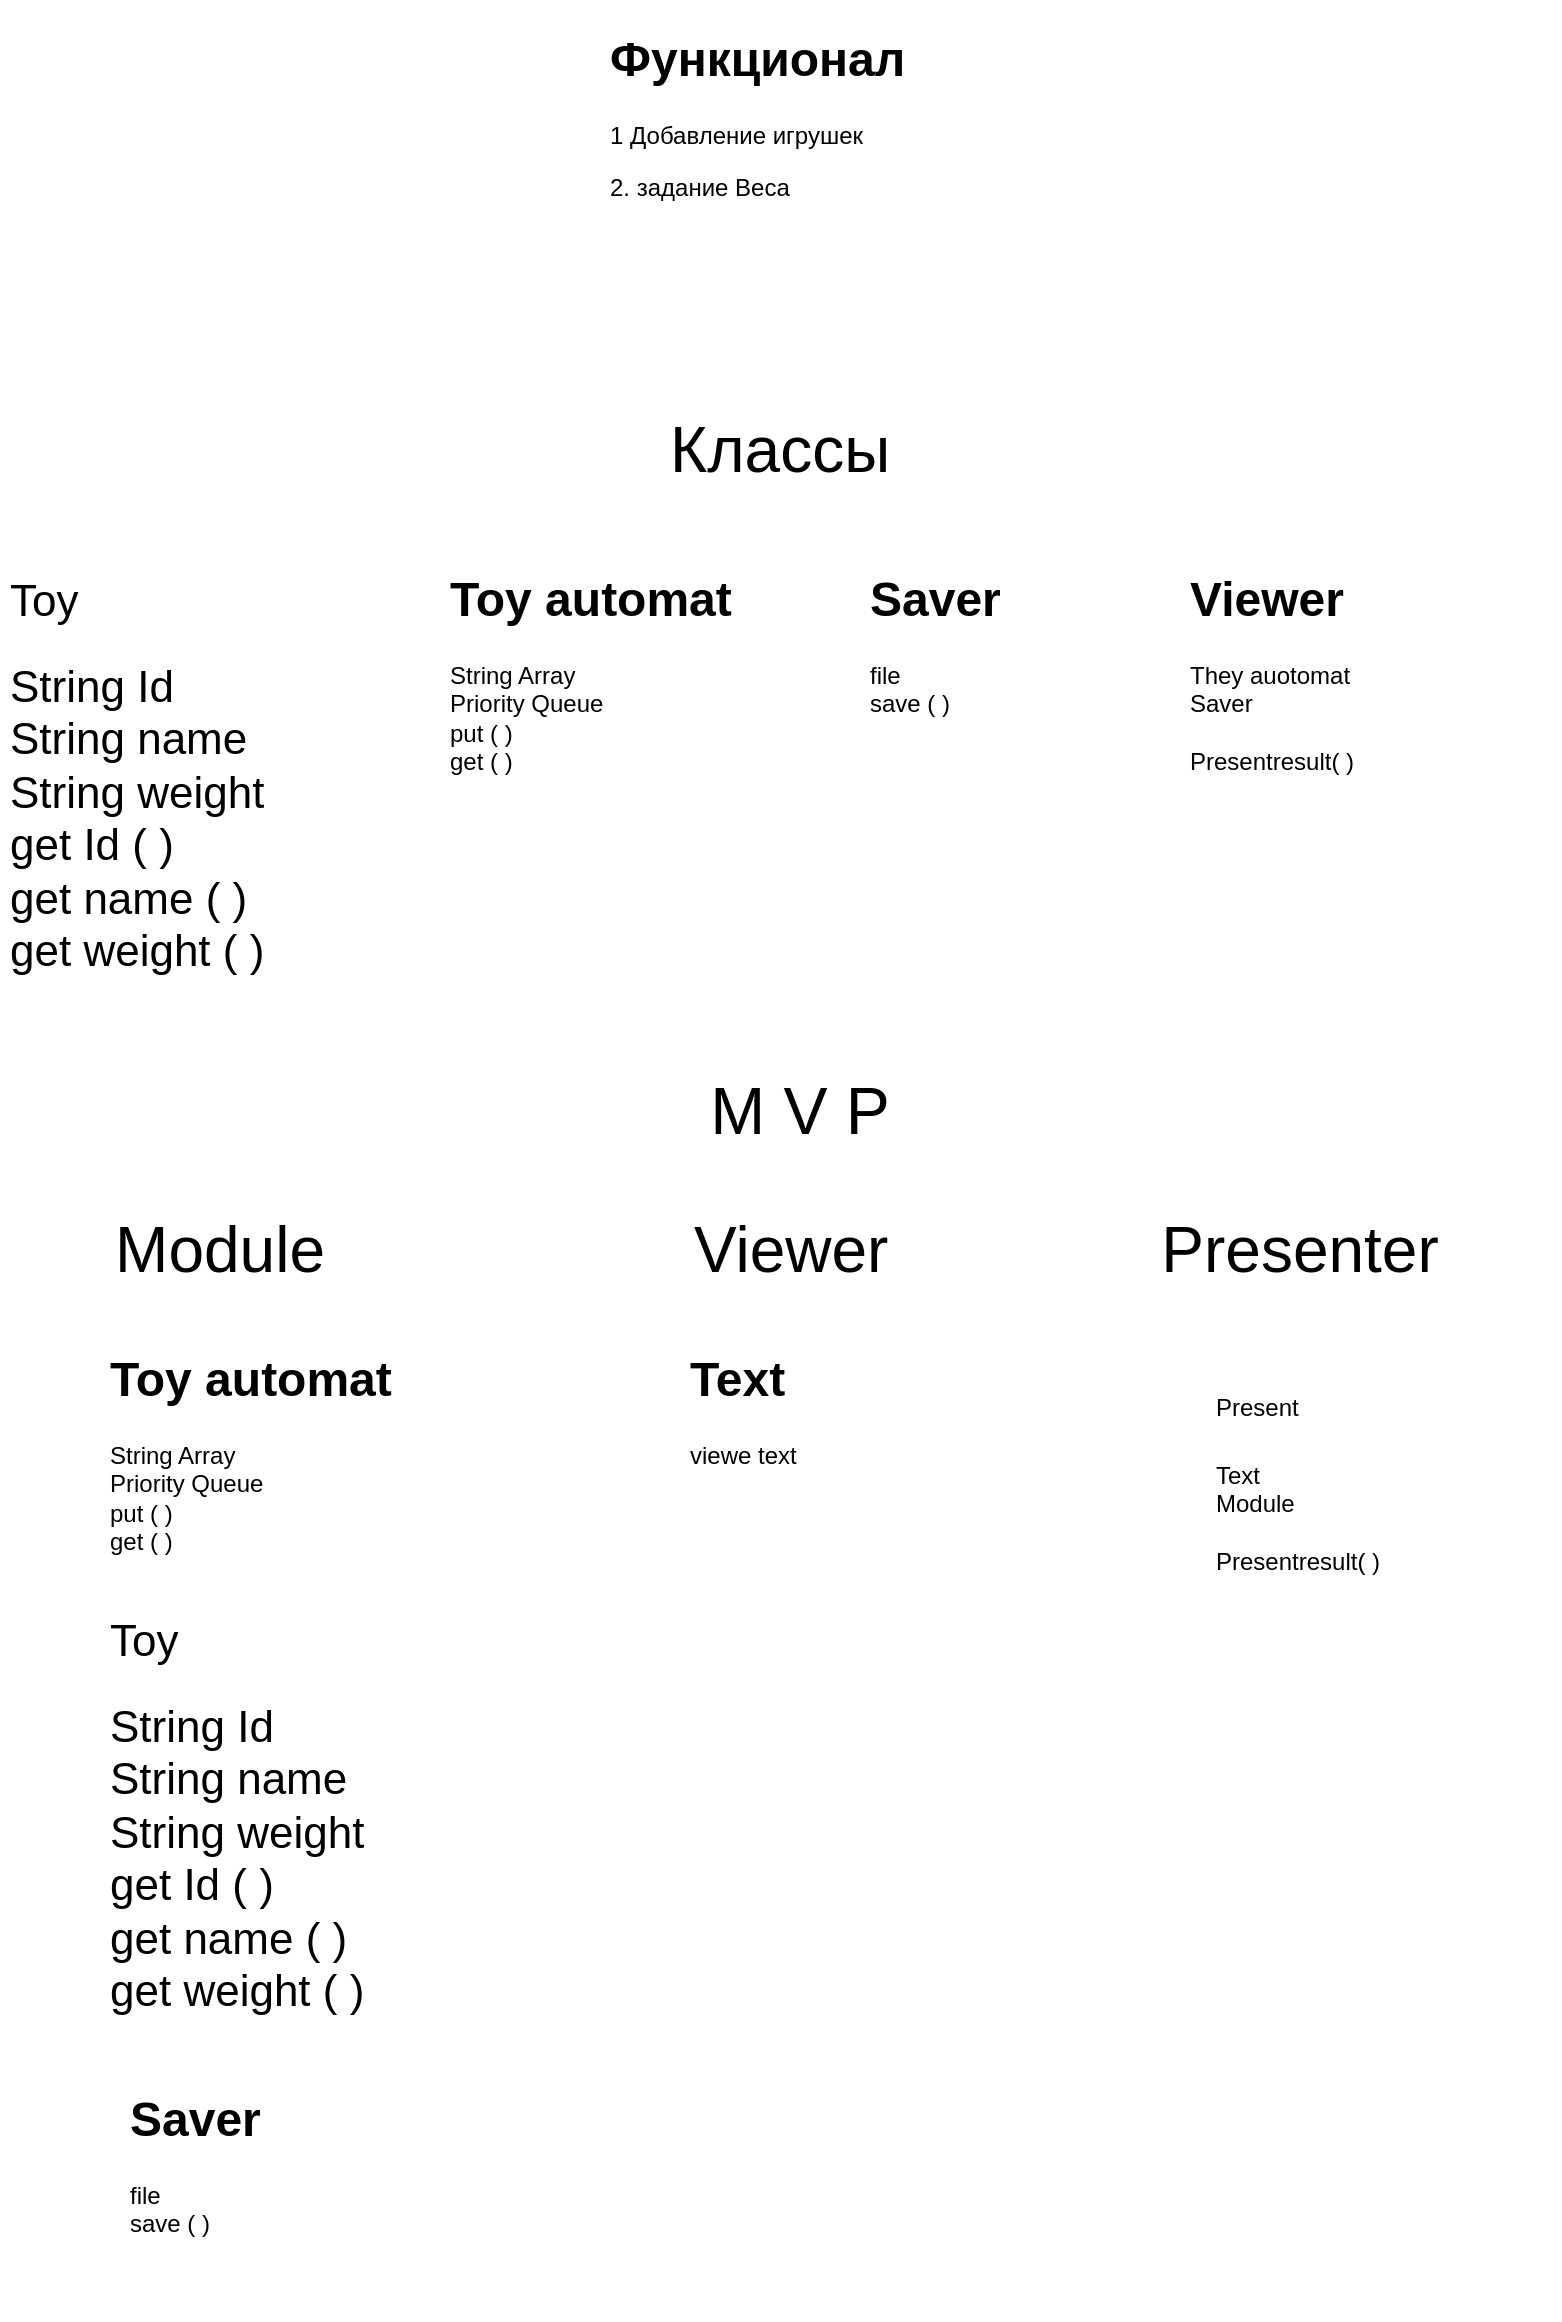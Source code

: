 <mxfile version="21.7.5" type="device">
  <diagram name="Page-1" id="KiVCzxt9VryCx7_ACa-t">
    <mxGraphModel dx="954" dy="982" grid="1" gridSize="10" guides="1" tooltips="1" connect="1" arrows="1" fold="1" page="1" pageScale="1" pageWidth="8000" pageHeight="10000" math="0" shadow="0">
      <root>
        <mxCell id="0" />
        <mxCell id="1" parent="0" />
        <mxCell id="UeghkZxIUBwDu8dYgoa1-1" value="&lt;h1&gt;Функционал&lt;/h1&gt;&lt;p&gt;1 Добавление игрушек&lt;/p&gt;&lt;p&gt;2. задание Веса&amp;nbsp;&lt;/p&gt;" style="text;html=1;strokeColor=none;fillColor=none;spacing=5;spacingTop=-20;whiteSpace=wrap;overflow=hidden;rounded=0;" vertex="1" parent="1">
          <mxGeometry x="310" y="50" width="270" height="140" as="geometry" />
        </mxCell>
        <mxCell id="UeghkZxIUBwDu8dYgoa1-3" value="&lt;font style=&quot;font-size: 32px;&quot;&gt;Классы&lt;/font&gt;" style="text;html=1;strokeColor=none;fillColor=none;align=center;verticalAlign=middle;whiteSpace=wrap;rounded=0;" vertex="1" parent="1">
          <mxGeometry x="370" y="250" width="60" height="30" as="geometry" />
        </mxCell>
        <mxCell id="UeghkZxIUBwDu8dYgoa1-5" value="&lt;h1&gt;&lt;span style=&quot;font-weight: 400;&quot;&gt;&lt;font style=&quot;font-size: 22px;&quot;&gt;Toy&lt;/font&gt;&lt;/span&gt;&lt;/h1&gt;&lt;div&gt;&lt;span style=&quot;font-weight: 400;&quot;&gt;&lt;font style=&quot;font-size: 22px;&quot;&gt;String Id&lt;/font&gt;&lt;/span&gt;&lt;/div&gt;&lt;div&gt;&lt;span style=&quot;font-weight: 400;&quot;&gt;&lt;font style=&quot;font-size: 22px;&quot;&gt;String name&lt;/font&gt;&lt;/span&gt;&lt;/div&gt;&lt;div&gt;&lt;span style=&quot;font-weight: 400;&quot;&gt;&lt;font style=&quot;font-size: 22px;&quot;&gt;String weight&lt;/font&gt;&lt;/span&gt;&lt;/div&gt;&lt;div&gt;&lt;span style=&quot;font-weight: 400;&quot;&gt;&lt;font style=&quot;font-size: 22px;&quot;&gt;get Id ( )&lt;/font&gt;&lt;/span&gt;&lt;/div&gt;&lt;div&gt;&lt;span style=&quot;font-weight: 400;&quot;&gt;&lt;font style=&quot;font-size: 22px;&quot;&gt;get name ( )&lt;/font&gt;&lt;/span&gt;&lt;/div&gt;&lt;div&gt;&lt;span style=&quot;font-weight: 400;&quot;&gt;&lt;font style=&quot;font-size: 22px;&quot;&gt;get weight ( )&lt;/font&gt;&lt;/span&gt;&lt;/div&gt;" style="text;html=1;strokeColor=none;fillColor=none;spacing=5;spacingTop=-20;whiteSpace=wrap;overflow=hidden;rounded=0;" vertex="1" parent="1">
          <mxGeometry x="10" y="320" width="190" height="260" as="geometry" />
        </mxCell>
        <mxCell id="UeghkZxIUBwDu8dYgoa1-6" value="&lt;h1&gt;Toy automat&lt;/h1&gt;&lt;div&gt;String Array&lt;/div&gt;&lt;div&gt;Priority Queue&lt;/div&gt;&lt;div&gt;put ( )&lt;/div&gt;&lt;div&gt;get ( )&lt;/div&gt;&lt;div&gt;&lt;br&gt;&lt;/div&gt;" style="text;html=1;strokeColor=none;fillColor=none;spacing=5;spacingTop=-20;whiteSpace=wrap;overflow=hidden;rounded=0;" vertex="1" parent="1">
          <mxGeometry x="230" y="320" width="190" height="120" as="geometry" />
        </mxCell>
        <mxCell id="UeghkZxIUBwDu8dYgoa1-7" value="&lt;h1&gt;Saver&lt;/h1&gt;&lt;div&gt;file&lt;/div&gt;&lt;div&gt;save ( )&amp;nbsp;&lt;/div&gt;" style="text;html=1;strokeColor=none;fillColor=none;spacing=5;spacingTop=-20;whiteSpace=wrap;overflow=hidden;rounded=0;" vertex="1" parent="1">
          <mxGeometry x="440" y="320" width="190" height="120" as="geometry" />
        </mxCell>
        <mxCell id="UeghkZxIUBwDu8dYgoa1-8" value="&lt;font style=&quot;font-size: 33px;&quot;&gt;M V P&lt;/font&gt;" style="text;html=1;strokeColor=none;fillColor=none;align=center;verticalAlign=middle;whiteSpace=wrap;rounded=0;" vertex="1" parent="1">
          <mxGeometry x="340" y="580" width="140" height="30" as="geometry" />
        </mxCell>
        <mxCell id="UeghkZxIUBwDu8dYgoa1-10" value="&lt;h1&gt;Viewer&lt;/h1&gt;&lt;div&gt;They auotomat&lt;/div&gt;&lt;div&gt;Saver&lt;/div&gt;&lt;div&gt;&lt;br&gt;&lt;/div&gt;&lt;div&gt;Presentresult( )&amp;nbsp;&lt;/div&gt;" style="text;html=1;strokeColor=none;fillColor=none;spacing=5;spacingTop=-20;whiteSpace=wrap;overflow=hidden;rounded=0;" vertex="1" parent="1">
          <mxGeometry x="600" y="320" width="190" height="120" as="geometry" />
        </mxCell>
        <mxCell id="UeghkZxIUBwDu8dYgoa1-11" value="&lt;font style=&quot;font-size: 32px;&quot;&gt;Module&lt;/font&gt;" style="text;html=1;strokeColor=none;fillColor=none;align=center;verticalAlign=middle;whiteSpace=wrap;rounded=0;" vertex="1" parent="1">
          <mxGeometry x="90" y="650" width="60" height="30" as="geometry" />
        </mxCell>
        <mxCell id="UeghkZxIUBwDu8dYgoa1-12" value="&lt;span style=&quot;font-size: 32px;&quot;&gt;Viewer&amp;nbsp;&lt;/span&gt;" style="text;html=1;strokeColor=none;fillColor=none;align=center;verticalAlign=middle;whiteSpace=wrap;rounded=0;" vertex="1" parent="1">
          <mxGeometry x="380" y="650" width="60" height="30" as="geometry" />
        </mxCell>
        <mxCell id="UeghkZxIUBwDu8dYgoa1-13" value="&lt;span style=&quot;font-size: 32px;&quot;&gt;Presenter&lt;/span&gt;" style="text;html=1;strokeColor=none;fillColor=none;align=center;verticalAlign=middle;whiteSpace=wrap;rounded=0;" vertex="1" parent="1">
          <mxGeometry x="630" y="650" width="60" height="30" as="geometry" />
        </mxCell>
        <mxCell id="UeghkZxIUBwDu8dYgoa1-14" value="&lt;h1&gt;Saver&lt;/h1&gt;&lt;div&gt;file&lt;/div&gt;&lt;div&gt;save ( )&amp;nbsp;&lt;/div&gt;" style="text;html=1;strokeColor=none;fillColor=none;spacing=5;spacingTop=-20;whiteSpace=wrap;overflow=hidden;rounded=0;" vertex="1" parent="1">
          <mxGeometry x="70" y="1080" width="80" height="120" as="geometry" />
        </mxCell>
        <mxCell id="UeghkZxIUBwDu8dYgoa1-15" value="&lt;h1&gt;&lt;span style=&quot;background-color: initial; font-size: 12px; font-weight: normal;&quot;&gt;Present&amp;nbsp;&lt;/span&gt;&lt;/h1&gt;&lt;div&gt;Text&amp;nbsp;&lt;/div&gt;&lt;div&gt;Module&amp;nbsp;&lt;/div&gt;&lt;div&gt;&lt;br&gt;&lt;/div&gt;&lt;div&gt;Presentresult( )&amp;nbsp;&lt;/div&gt;" style="text;html=1;strokeColor=none;fillColor=none;spacing=5;spacingTop=-20;whiteSpace=wrap;overflow=hidden;rounded=0;" vertex="1" parent="1">
          <mxGeometry x="612.5" y="720" width="95" height="200" as="geometry" />
        </mxCell>
        <mxCell id="UeghkZxIUBwDu8dYgoa1-16" value="&lt;h1&gt;&lt;span style=&quot;font-weight: 400;&quot;&gt;&lt;font style=&quot;font-size: 22px;&quot;&gt;Toy&lt;/font&gt;&lt;/span&gt;&lt;/h1&gt;&lt;div&gt;&lt;span style=&quot;font-weight: 400;&quot;&gt;&lt;font style=&quot;font-size: 22px;&quot;&gt;String Id&lt;/font&gt;&lt;/span&gt;&lt;/div&gt;&lt;div&gt;&lt;span style=&quot;font-weight: 400;&quot;&gt;&lt;font style=&quot;font-size: 22px;&quot;&gt;String name&lt;/font&gt;&lt;/span&gt;&lt;/div&gt;&lt;div&gt;&lt;span style=&quot;font-weight: 400;&quot;&gt;&lt;font style=&quot;font-size: 22px;&quot;&gt;String weight&lt;/font&gt;&lt;/span&gt;&lt;/div&gt;&lt;div&gt;&lt;span style=&quot;font-weight: 400;&quot;&gt;&lt;font style=&quot;font-size: 22px;&quot;&gt;get Id ( )&lt;/font&gt;&lt;/span&gt;&lt;/div&gt;&lt;div&gt;&lt;span style=&quot;font-weight: 400;&quot;&gt;&lt;font style=&quot;font-size: 22px;&quot;&gt;get name ( )&lt;/font&gt;&lt;/span&gt;&lt;/div&gt;&lt;div&gt;&lt;span style=&quot;font-weight: 400;&quot;&gt;&lt;font style=&quot;font-size: 22px;&quot;&gt;get weight ( )&lt;/font&gt;&lt;/span&gt;&lt;/div&gt;" style="text;html=1;strokeColor=none;fillColor=none;spacing=5;spacingTop=-20;whiteSpace=wrap;overflow=hidden;rounded=0;" vertex="1" parent="1">
          <mxGeometry x="60" y="840" width="160" height="260" as="geometry" />
        </mxCell>
        <mxCell id="UeghkZxIUBwDu8dYgoa1-17" value="&lt;h1&gt;Toy automat&lt;/h1&gt;&lt;div&gt;String Array&lt;/div&gt;&lt;div&gt;Priority Queue&lt;/div&gt;&lt;div&gt;put ( )&lt;/div&gt;&lt;div&gt;get ( )&lt;/div&gt;&lt;div&gt;&lt;br&gt;&lt;/div&gt;" style="text;html=1;strokeColor=none;fillColor=none;spacing=5;spacingTop=-20;whiteSpace=wrap;overflow=hidden;rounded=0;" vertex="1" parent="1">
          <mxGeometry x="60" y="710" width="160" height="120" as="geometry" />
        </mxCell>
        <mxCell id="UeghkZxIUBwDu8dYgoa1-20" value="&lt;h1&gt;Text&lt;/h1&gt;&lt;div&gt;viewe text&amp;nbsp;&lt;/div&gt;" style="text;html=1;strokeColor=none;fillColor=none;spacing=5;spacingTop=-20;whiteSpace=wrap;overflow=hidden;rounded=0;" vertex="1" parent="1">
          <mxGeometry x="350" y="710" width="190" height="120" as="geometry" />
        </mxCell>
      </root>
    </mxGraphModel>
  </diagram>
</mxfile>
